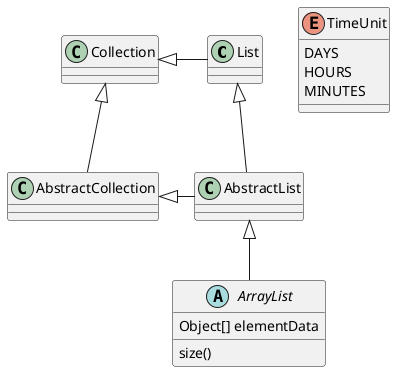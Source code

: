 @startuml


List <|-- AbstractList
Collection <|-- AbstractCollection

Collection <|- List
AbstractCollection <|- AbstractList
AbstractList <|-- ArrayList

abstract class ArrayList {
Object[] elementData
size()
}

enum TimeUnit {
DAYS
HOURS
MINUTES
}

@enduml